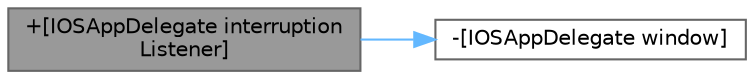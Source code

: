 digraph "+[IOSAppDelegate interruptionListener]"
{
 // INTERACTIVE_SVG=YES
 // LATEX_PDF_SIZE
  bgcolor="transparent";
  edge [fontname=Helvetica,fontsize=10,labelfontname=Helvetica,labelfontsize=10];
  node [fontname=Helvetica,fontsize=10,shape=box,height=0.2,width=0.4];
  rankdir="LR";
  Node1 [id="Node000001",label="+[IOSAppDelegate interruption\lListener]",height=0.2,width=0.4,color="gray40", fillcolor="grey60", style="filled", fontcolor="black",tooltip=" "];
  Node1 -> Node2 [id="edge1_Node000001_Node000002",color="steelblue1",style="solid",tooltip=" "];
  Node2 [id="Node000002",label="-[IOSAppDelegate window]",height=0.2,width=0.4,color="grey40", fillcolor="white", style="filled",URL="$d6/d94/interfaceIOSAppDelegate.html#a16bbadd2bb4e5379d3a6d318dd742338",tooltip=" "];
}
